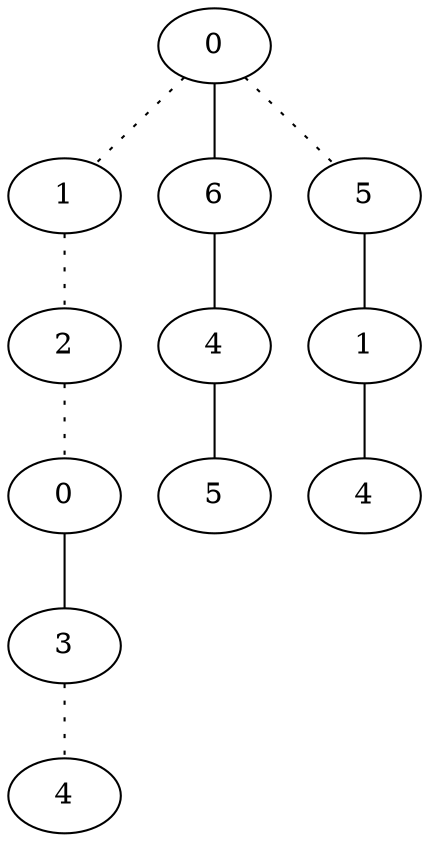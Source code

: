graph {
a0[label=0];
a1[label=1];
a2[label=2];
a3[label=0];
a4[label=3];
a5[label=4];
a6[label=6];
a7[label=4];
a8[label=5];
a9[label=5];
a10[label=1];
a11[label=4];
a0 -- a1 [style=dotted];
a0 -- a6;
a0 -- a9 [style=dotted];
a1 -- a2 [style=dotted];
a2 -- a3 [style=dotted];
a3 -- a4;
a4 -- a5 [style=dotted];
a6 -- a7;
a7 -- a8;
a9 -- a10;
a10 -- a11;
}
